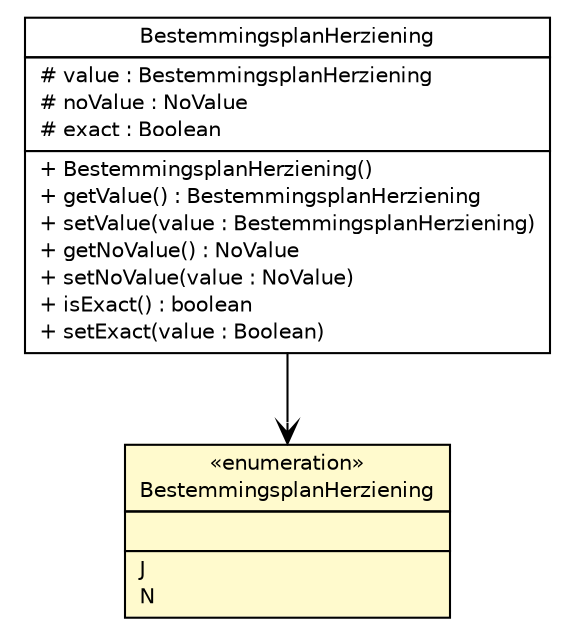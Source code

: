 #!/usr/local/bin/dot
#
# Class diagram 
# Generated by UMLGraph version R5_6-24-gf6e263 (http://www.umlgraph.org/)
#

digraph G {
	edge [fontname="Helvetica",fontsize=10,labelfontname="Helvetica",labelfontsize=10];
	node [fontname="Helvetica",fontsize=10,shape=plaintext];
	nodesep=0.25;
	ranksep=0.5;
	// nl.egem.stuf.sector.bg._0204.BSGFund.BestemmingsplanHerziening
	c50000 [label=<<table title="nl.egem.stuf.sector.bg._0204.BSGFund.BestemmingsplanHerziening" border="0" cellborder="1" cellspacing="0" cellpadding="2" port="p" href="./BSGFund.BestemmingsplanHerziening.html">
		<tr><td><table border="0" cellspacing="0" cellpadding="1">
<tr><td align="center" balign="center"> BestemmingsplanHerziening </td></tr>
		</table></td></tr>
		<tr><td><table border="0" cellspacing="0" cellpadding="1">
<tr><td align="left" balign="left"> # value : BestemmingsplanHerziening </td></tr>
<tr><td align="left" balign="left"> # noValue : NoValue </td></tr>
<tr><td align="left" balign="left"> # exact : Boolean </td></tr>
		</table></td></tr>
		<tr><td><table border="0" cellspacing="0" cellpadding="1">
<tr><td align="left" balign="left"> + BestemmingsplanHerziening() </td></tr>
<tr><td align="left" balign="left"> + getValue() : BestemmingsplanHerziening </td></tr>
<tr><td align="left" balign="left"> + setValue(value : BestemmingsplanHerziening) </td></tr>
<tr><td align="left" balign="left"> + getNoValue() : NoValue </td></tr>
<tr><td align="left" balign="left"> + setNoValue(value : NoValue) </td></tr>
<tr><td align="left" balign="left"> + isExact() : boolean </td></tr>
<tr><td align="left" balign="left"> + setExact(value : Boolean) </td></tr>
		</table></td></tr>
		</table>>, URL="./BSGFund.BestemmingsplanHerziening.html", fontname="Helvetica", fontcolor="black", fontsize=10.0];
	// nl.egem.stuf.sector.bg._0204.BestemmingsplanHerziening
	c50038 [label=<<table title="nl.egem.stuf.sector.bg._0204.BestemmingsplanHerziening" border="0" cellborder="1" cellspacing="0" cellpadding="2" port="p" bgcolor="lemonChiffon" href="./BestemmingsplanHerziening.html">
		<tr><td><table border="0" cellspacing="0" cellpadding="1">
<tr><td align="center" balign="center"> &#171;enumeration&#187; </td></tr>
<tr><td align="center" balign="center"> BestemmingsplanHerziening </td></tr>
		</table></td></tr>
		<tr><td><table border="0" cellspacing="0" cellpadding="1">
<tr><td align="left" balign="left">  </td></tr>
		</table></td></tr>
		<tr><td><table border="0" cellspacing="0" cellpadding="1">
<tr><td align="left" balign="left"> J </td></tr>
<tr><td align="left" balign="left"> N </td></tr>
		</table></td></tr>
		</table>>, URL="./BestemmingsplanHerziening.html", fontname="Helvetica", fontcolor="black", fontsize=10.0];
	// nl.egem.stuf.sector.bg._0204.BSGFund.BestemmingsplanHerziening NAVASSOC nl.egem.stuf.sector.bg._0204.BestemmingsplanHerziening
	c50000:p -> c50038:p [taillabel="", label="", headlabel="", fontname="Helvetica", fontcolor="black", fontsize=10.0, color="black", arrowhead=open];
}

